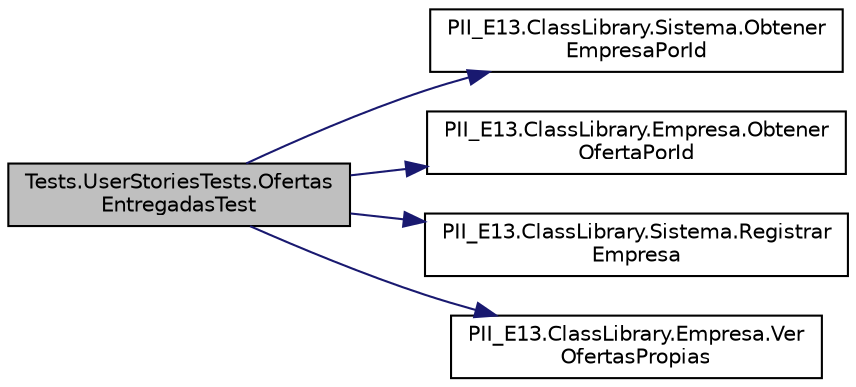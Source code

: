 digraph "Tests.UserStoriesTests.OfertasEntregadasTest"
{
 // INTERACTIVE_SVG=YES
 // LATEX_PDF_SIZE
  edge [fontname="Helvetica",fontsize="10",labelfontname="Helvetica",labelfontsize="10"];
  node [fontname="Helvetica",fontsize="10",shape=record];
  rankdir="LR";
  Node1 [label="Tests.UserStoriesTests.Ofertas\lEntregadasTest",height=0.2,width=0.4,color="black", fillcolor="grey75", style="filled", fontcolor="black",tooltip="Prueba para la historia de usuario 11: Ofertas entregadas"];
  Node1 -> Node2 [color="midnightblue",fontsize="10",style="solid",fontname="Helvetica"];
  Node2 [label="PII_E13.ClassLibrary.Sistema.Obtener\lEmpresaPorId",height=0.2,width=0.4,color="black", fillcolor="white", style="filled",URL="$classPII_E13.ClassLibrary_1_1Sistema.html#a6d25225279a22870da000af9f3716f38",tooltip="Recupera una empresa de la lista de empresas utilizando su id y una id dada."];
  Node1 -> Node3 [color="midnightblue",fontsize="10",style="solid",fontname="Helvetica"];
  Node3 [label="PII_E13.ClassLibrary.Empresa.Obtener\lOfertaPorId",height=0.2,width=0.4,color="black", fillcolor="white", style="filled",URL="$classPII_E13.ClassLibrary_1_1Empresa.html#a5e16f89b4e09b0205dc51d1a26615915",tooltip="Recupera una oferta de la lista de ofertas utilizando su id y una id dada."];
  Node1 -> Node4 [color="midnightblue",fontsize="10",style="solid",fontname="Helvetica"];
  Node4 [label="PII_E13.ClassLibrary.Sistema.Registrar\lEmpresa",height=0.2,width=0.4,color="black", fillcolor="white", style="filled",URL="$classPII_E13.ClassLibrary_1_1Sistema.html#a67310e1e32b1c5967750a79beefb8bfd",tooltip="Registra una nueva empresa en el sistema."];
  Node1 -> Node5 [color="midnightblue",fontsize="10",style="solid",fontname="Helvetica"];
  Node5 [label="PII_E13.ClassLibrary.Empresa.Ver\lOfertasPropias",height=0.2,width=0.4,color="black", fillcolor="white", style="filled",URL="$classPII_E13.ClassLibrary_1_1Empresa.html#ad806b409b5fd1e2816f98704419612f1",tooltip="Muestra las ofertas publicadas por la empresa en una lista filtrada por fecha."];
}
